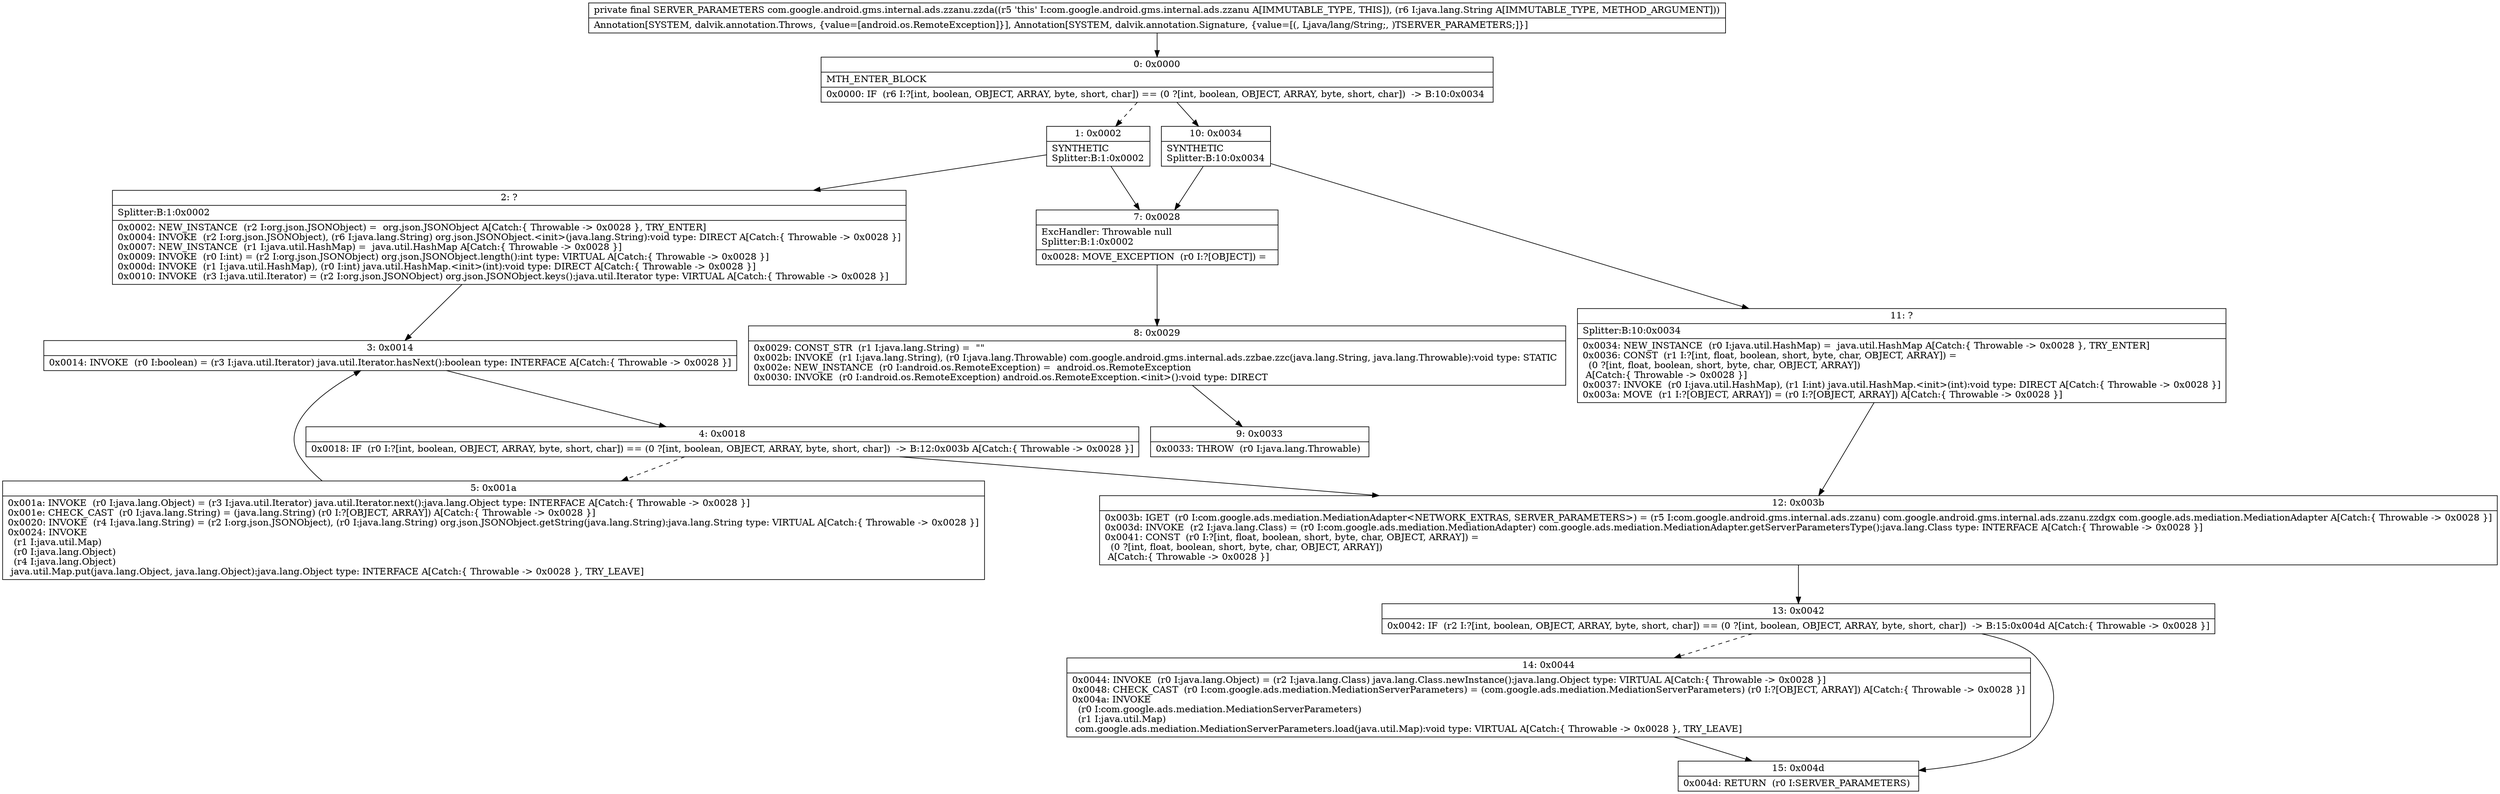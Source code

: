 digraph "CFG forcom.google.android.gms.internal.ads.zzanu.zzda(Ljava\/lang\/String;)Lcom\/google\/ads\/mediation\/MediationServerParameters;" {
Node_0 [shape=record,label="{0\:\ 0x0000|MTH_ENTER_BLOCK\l|0x0000: IF  (r6 I:?[int, boolean, OBJECT, ARRAY, byte, short, char]) == (0 ?[int, boolean, OBJECT, ARRAY, byte, short, char])  \-\> B:10:0x0034 \l}"];
Node_1 [shape=record,label="{1\:\ 0x0002|SYNTHETIC\lSplitter:B:1:0x0002\l}"];
Node_2 [shape=record,label="{2\:\ ?|Splitter:B:1:0x0002\l|0x0002: NEW_INSTANCE  (r2 I:org.json.JSONObject) =  org.json.JSONObject A[Catch:\{ Throwable \-\> 0x0028 \}, TRY_ENTER]\l0x0004: INVOKE  (r2 I:org.json.JSONObject), (r6 I:java.lang.String) org.json.JSONObject.\<init\>(java.lang.String):void type: DIRECT A[Catch:\{ Throwable \-\> 0x0028 \}]\l0x0007: NEW_INSTANCE  (r1 I:java.util.HashMap) =  java.util.HashMap A[Catch:\{ Throwable \-\> 0x0028 \}]\l0x0009: INVOKE  (r0 I:int) = (r2 I:org.json.JSONObject) org.json.JSONObject.length():int type: VIRTUAL A[Catch:\{ Throwable \-\> 0x0028 \}]\l0x000d: INVOKE  (r1 I:java.util.HashMap), (r0 I:int) java.util.HashMap.\<init\>(int):void type: DIRECT A[Catch:\{ Throwable \-\> 0x0028 \}]\l0x0010: INVOKE  (r3 I:java.util.Iterator) = (r2 I:org.json.JSONObject) org.json.JSONObject.keys():java.util.Iterator type: VIRTUAL A[Catch:\{ Throwable \-\> 0x0028 \}]\l}"];
Node_3 [shape=record,label="{3\:\ 0x0014|0x0014: INVOKE  (r0 I:boolean) = (r3 I:java.util.Iterator) java.util.Iterator.hasNext():boolean type: INTERFACE A[Catch:\{ Throwable \-\> 0x0028 \}]\l}"];
Node_4 [shape=record,label="{4\:\ 0x0018|0x0018: IF  (r0 I:?[int, boolean, OBJECT, ARRAY, byte, short, char]) == (0 ?[int, boolean, OBJECT, ARRAY, byte, short, char])  \-\> B:12:0x003b A[Catch:\{ Throwable \-\> 0x0028 \}]\l}"];
Node_5 [shape=record,label="{5\:\ 0x001a|0x001a: INVOKE  (r0 I:java.lang.Object) = (r3 I:java.util.Iterator) java.util.Iterator.next():java.lang.Object type: INTERFACE A[Catch:\{ Throwable \-\> 0x0028 \}]\l0x001e: CHECK_CAST  (r0 I:java.lang.String) = (java.lang.String) (r0 I:?[OBJECT, ARRAY]) A[Catch:\{ Throwable \-\> 0x0028 \}]\l0x0020: INVOKE  (r4 I:java.lang.String) = (r2 I:org.json.JSONObject), (r0 I:java.lang.String) org.json.JSONObject.getString(java.lang.String):java.lang.String type: VIRTUAL A[Catch:\{ Throwable \-\> 0x0028 \}]\l0x0024: INVOKE  \l  (r1 I:java.util.Map)\l  (r0 I:java.lang.Object)\l  (r4 I:java.lang.Object)\l java.util.Map.put(java.lang.Object, java.lang.Object):java.lang.Object type: INTERFACE A[Catch:\{ Throwable \-\> 0x0028 \}, TRY_LEAVE]\l}"];
Node_7 [shape=record,label="{7\:\ 0x0028|ExcHandler: Throwable null\lSplitter:B:1:0x0002\l|0x0028: MOVE_EXCEPTION  (r0 I:?[OBJECT]) =  \l}"];
Node_8 [shape=record,label="{8\:\ 0x0029|0x0029: CONST_STR  (r1 I:java.lang.String) =  \"\" \l0x002b: INVOKE  (r1 I:java.lang.String), (r0 I:java.lang.Throwable) com.google.android.gms.internal.ads.zzbae.zzc(java.lang.String, java.lang.Throwable):void type: STATIC \l0x002e: NEW_INSTANCE  (r0 I:android.os.RemoteException) =  android.os.RemoteException \l0x0030: INVOKE  (r0 I:android.os.RemoteException) android.os.RemoteException.\<init\>():void type: DIRECT \l}"];
Node_9 [shape=record,label="{9\:\ 0x0033|0x0033: THROW  (r0 I:java.lang.Throwable) \l}"];
Node_10 [shape=record,label="{10\:\ 0x0034|SYNTHETIC\lSplitter:B:10:0x0034\l}"];
Node_11 [shape=record,label="{11\:\ ?|Splitter:B:10:0x0034\l|0x0034: NEW_INSTANCE  (r0 I:java.util.HashMap) =  java.util.HashMap A[Catch:\{ Throwable \-\> 0x0028 \}, TRY_ENTER]\l0x0036: CONST  (r1 I:?[int, float, boolean, short, byte, char, OBJECT, ARRAY]) = \l  (0 ?[int, float, boolean, short, byte, char, OBJECT, ARRAY])\l A[Catch:\{ Throwable \-\> 0x0028 \}]\l0x0037: INVOKE  (r0 I:java.util.HashMap), (r1 I:int) java.util.HashMap.\<init\>(int):void type: DIRECT A[Catch:\{ Throwable \-\> 0x0028 \}]\l0x003a: MOVE  (r1 I:?[OBJECT, ARRAY]) = (r0 I:?[OBJECT, ARRAY]) A[Catch:\{ Throwable \-\> 0x0028 \}]\l}"];
Node_12 [shape=record,label="{12\:\ 0x003b|0x003b: IGET  (r0 I:com.google.ads.mediation.MediationAdapter\<NETWORK_EXTRAS, SERVER_PARAMETERS\>) = (r5 I:com.google.android.gms.internal.ads.zzanu) com.google.android.gms.internal.ads.zzanu.zzdgx com.google.ads.mediation.MediationAdapter A[Catch:\{ Throwable \-\> 0x0028 \}]\l0x003d: INVOKE  (r2 I:java.lang.Class) = (r0 I:com.google.ads.mediation.MediationAdapter) com.google.ads.mediation.MediationAdapter.getServerParametersType():java.lang.Class type: INTERFACE A[Catch:\{ Throwable \-\> 0x0028 \}]\l0x0041: CONST  (r0 I:?[int, float, boolean, short, byte, char, OBJECT, ARRAY]) = \l  (0 ?[int, float, boolean, short, byte, char, OBJECT, ARRAY])\l A[Catch:\{ Throwable \-\> 0x0028 \}]\l}"];
Node_13 [shape=record,label="{13\:\ 0x0042|0x0042: IF  (r2 I:?[int, boolean, OBJECT, ARRAY, byte, short, char]) == (0 ?[int, boolean, OBJECT, ARRAY, byte, short, char])  \-\> B:15:0x004d A[Catch:\{ Throwable \-\> 0x0028 \}]\l}"];
Node_14 [shape=record,label="{14\:\ 0x0044|0x0044: INVOKE  (r0 I:java.lang.Object) = (r2 I:java.lang.Class) java.lang.Class.newInstance():java.lang.Object type: VIRTUAL A[Catch:\{ Throwable \-\> 0x0028 \}]\l0x0048: CHECK_CAST  (r0 I:com.google.ads.mediation.MediationServerParameters) = (com.google.ads.mediation.MediationServerParameters) (r0 I:?[OBJECT, ARRAY]) A[Catch:\{ Throwable \-\> 0x0028 \}]\l0x004a: INVOKE  \l  (r0 I:com.google.ads.mediation.MediationServerParameters)\l  (r1 I:java.util.Map)\l com.google.ads.mediation.MediationServerParameters.load(java.util.Map):void type: VIRTUAL A[Catch:\{ Throwable \-\> 0x0028 \}, TRY_LEAVE]\l}"];
Node_15 [shape=record,label="{15\:\ 0x004d|0x004d: RETURN  (r0 I:SERVER_PARAMETERS) \l}"];
MethodNode[shape=record,label="{private final SERVER_PARAMETERS com.google.android.gms.internal.ads.zzanu.zzda((r5 'this' I:com.google.android.gms.internal.ads.zzanu A[IMMUTABLE_TYPE, THIS]), (r6 I:java.lang.String A[IMMUTABLE_TYPE, METHOD_ARGUMENT]))  | Annotation[SYSTEM, dalvik.annotation.Throws, \{value=[android.os.RemoteException]\}], Annotation[SYSTEM, dalvik.annotation.Signature, \{value=[(, Ljava\/lang\/String;, )TSERVER_PARAMETERS;]\}]\l}"];
MethodNode -> Node_0;
Node_0 -> Node_1[style=dashed];
Node_0 -> Node_10;
Node_1 -> Node_2;
Node_1 -> Node_7;
Node_2 -> Node_3;
Node_3 -> Node_4;
Node_4 -> Node_5[style=dashed];
Node_4 -> Node_12;
Node_5 -> Node_3;
Node_7 -> Node_8;
Node_8 -> Node_9;
Node_10 -> Node_11;
Node_10 -> Node_7;
Node_11 -> Node_12;
Node_12 -> Node_13;
Node_13 -> Node_14[style=dashed];
Node_13 -> Node_15;
Node_14 -> Node_15;
}

